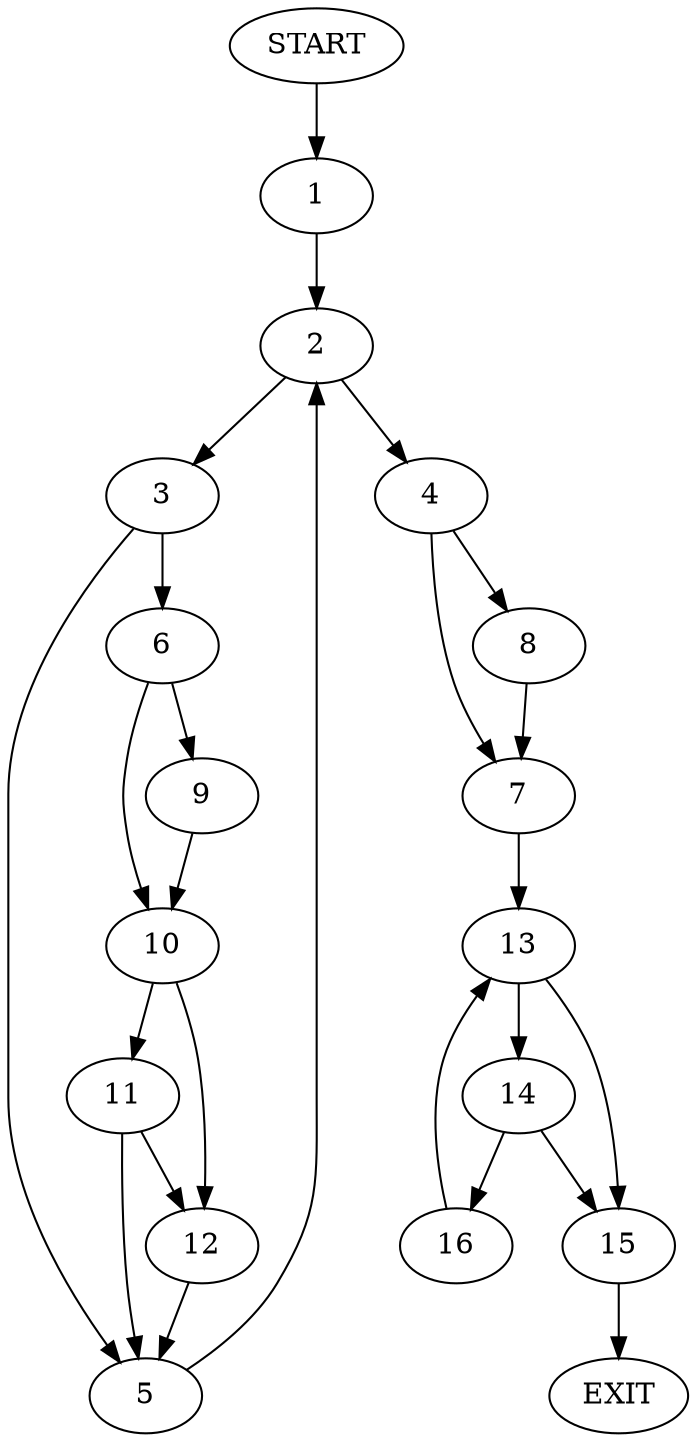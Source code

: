 digraph {
0 [label="START"]
17 [label="EXIT"]
0 -> 1
1 -> 2
2 -> 3
2 -> 4
3 -> 5
3 -> 6
4 -> 7
4 -> 8
6 -> 9
6 -> 10
5 -> 2
9 -> 10
10 -> 11
10 -> 12
12 -> 5
11 -> 5
11 -> 12
8 -> 7
7 -> 13
13 -> 14
13 -> 15
15 -> 17
14 -> 16
14 -> 15
16 -> 13
}
